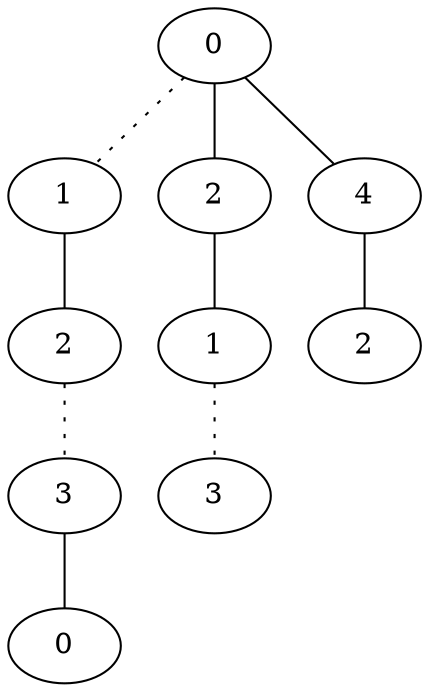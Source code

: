 graph {
a0[label=0];
a1[label=1];
a2[label=2];
a3[label=3];
a4[label=0];
a5[label=2];
a6[label=1];
a7[label=3];
a8[label=4];
a9[label=2];
a0 -- a1 [style=dotted];
a0 -- a5;
a0 -- a8;
a1 -- a2;
a2 -- a3 [style=dotted];
a3 -- a4;
a5 -- a6;
a6 -- a7 [style=dotted];
a8 -- a9;
}
